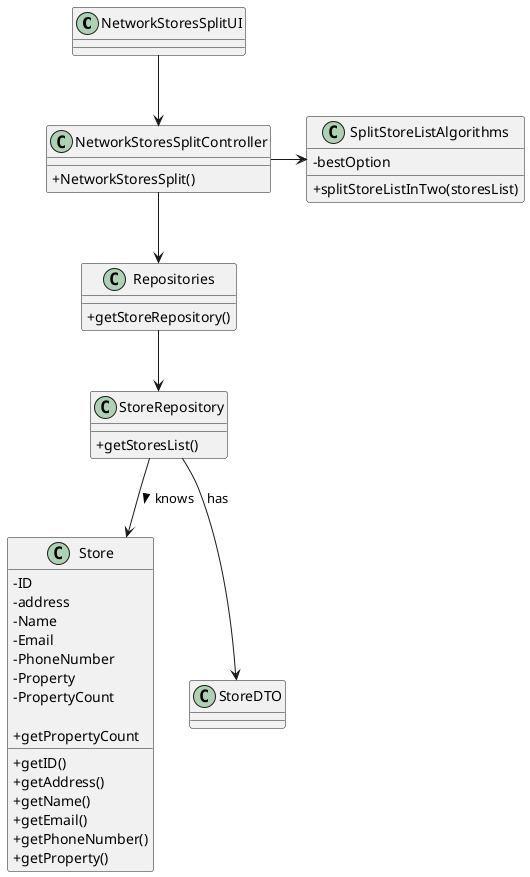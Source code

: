@startuml
skinparam classAttributeIconSize 0

class NetworkStoresSplitUI {
}

class NetworkStoresSplitController {
  +NetworkStoresSplit()
}
class Repositories {
 +getStoreRepository()
}

class StoreRepository{
 +getStoresList()
}

class Store{
    -ID
    -address
    -Name
    -Email
    -PhoneNumber
    -Property
    -PropertyCount

    +getID()
    +getAddress()
    +getName()
    +getEmail()
    +getPhoneNumber()
    +getProperty()
    +getPropertyCount
}

class StoreDTO {
}

class SplitStoreListAlgorithms{
-bestOption
+splitStoreListInTwo(storesList)
}

NetworkStoresSplitUI --> NetworkStoresSplitController

NetworkStoresSplitController --> Repositories

StoreRepository --> Store : knows >

StoreRepository --> StoreDTO : has

Repositories --> StoreRepository

NetworkStoresSplitController -> SplitStoreListAlgorithms

@enduml